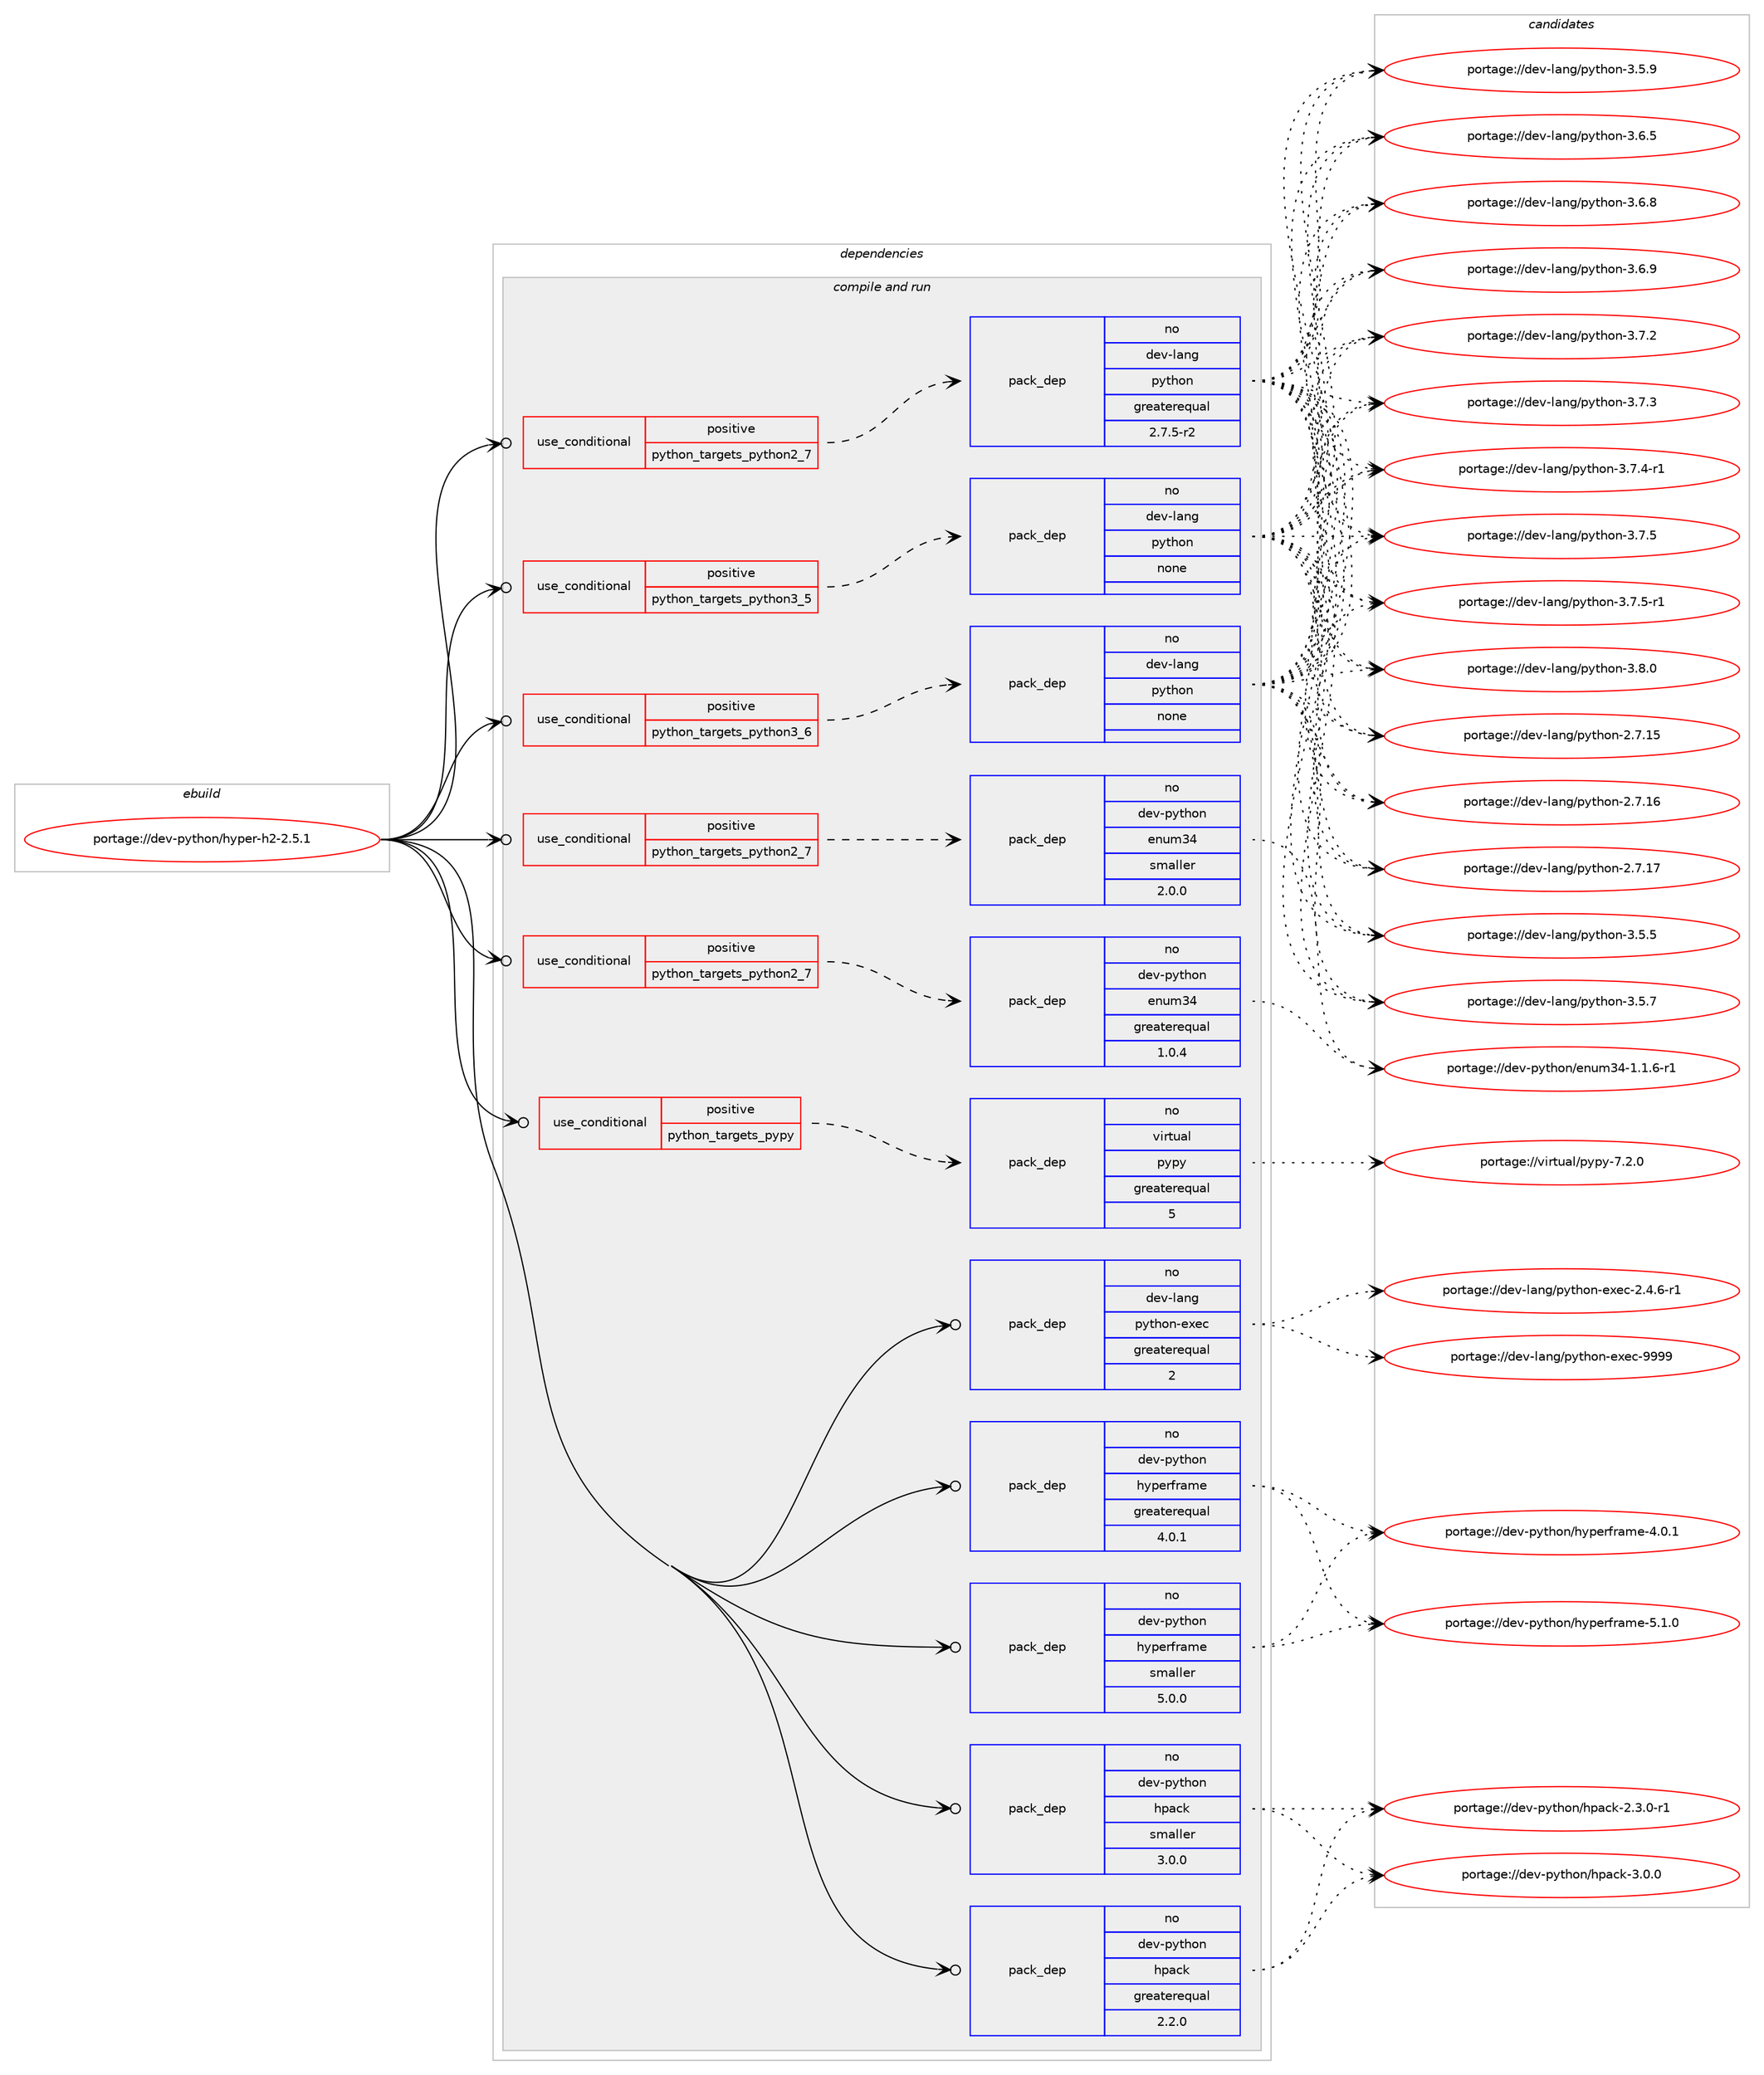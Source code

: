 digraph prolog {

# *************
# Graph options
# *************

newrank=true;
concentrate=true;
compound=true;
graph [rankdir=LR,fontname=Helvetica,fontsize=10,ranksep=1.5];#, ranksep=2.5, nodesep=0.2];
edge  [arrowhead=vee];
node  [fontname=Helvetica,fontsize=10];

# **********
# The ebuild
# **********

subgraph cluster_leftcol {
color=gray;
rank=same;
label=<<i>ebuild</i>>;
id [label="portage://dev-python/hyper-h2-2.5.1", color=red, width=4, href="../dev-python/hyper-h2-2.5.1.svg"];
}

# ****************
# The dependencies
# ****************

subgraph cluster_midcol {
color=gray;
label=<<i>dependencies</i>>;
subgraph cluster_compile {
fillcolor="#eeeeee";
style=filled;
label=<<i>compile</i>>;
}
subgraph cluster_compileandrun {
fillcolor="#eeeeee";
style=filled;
label=<<i>compile and run</i>>;
subgraph cond29876 {
dependency143659 [label=<<TABLE BORDER="0" CELLBORDER="1" CELLSPACING="0" CELLPADDING="4"><TR><TD ROWSPAN="3" CELLPADDING="10">use_conditional</TD></TR><TR><TD>positive</TD></TR><TR><TD>python_targets_pypy</TD></TR></TABLE>>, shape=none, color=red];
subgraph pack110461 {
dependency143660 [label=<<TABLE BORDER="0" CELLBORDER="1" CELLSPACING="0" CELLPADDING="4" WIDTH="220"><TR><TD ROWSPAN="6" CELLPADDING="30">pack_dep</TD></TR><TR><TD WIDTH="110">no</TD></TR><TR><TD>virtual</TD></TR><TR><TD>pypy</TD></TR><TR><TD>greaterequal</TD></TR><TR><TD>5</TD></TR></TABLE>>, shape=none, color=blue];
}
dependency143659:e -> dependency143660:w [weight=20,style="dashed",arrowhead="vee"];
}
id:e -> dependency143659:w [weight=20,style="solid",arrowhead="odotvee"];
subgraph cond29877 {
dependency143661 [label=<<TABLE BORDER="0" CELLBORDER="1" CELLSPACING="0" CELLPADDING="4"><TR><TD ROWSPAN="3" CELLPADDING="10">use_conditional</TD></TR><TR><TD>positive</TD></TR><TR><TD>python_targets_python2_7</TD></TR></TABLE>>, shape=none, color=red];
subgraph pack110462 {
dependency143662 [label=<<TABLE BORDER="0" CELLBORDER="1" CELLSPACING="0" CELLPADDING="4" WIDTH="220"><TR><TD ROWSPAN="6" CELLPADDING="30">pack_dep</TD></TR><TR><TD WIDTH="110">no</TD></TR><TR><TD>dev-lang</TD></TR><TR><TD>python</TD></TR><TR><TD>greaterequal</TD></TR><TR><TD>2.7.5-r2</TD></TR></TABLE>>, shape=none, color=blue];
}
dependency143661:e -> dependency143662:w [weight=20,style="dashed",arrowhead="vee"];
}
id:e -> dependency143661:w [weight=20,style="solid",arrowhead="odotvee"];
subgraph cond29878 {
dependency143663 [label=<<TABLE BORDER="0" CELLBORDER="1" CELLSPACING="0" CELLPADDING="4"><TR><TD ROWSPAN="3" CELLPADDING="10">use_conditional</TD></TR><TR><TD>positive</TD></TR><TR><TD>python_targets_python2_7</TD></TR></TABLE>>, shape=none, color=red];
subgraph pack110463 {
dependency143664 [label=<<TABLE BORDER="0" CELLBORDER="1" CELLSPACING="0" CELLPADDING="4" WIDTH="220"><TR><TD ROWSPAN="6" CELLPADDING="30">pack_dep</TD></TR><TR><TD WIDTH="110">no</TD></TR><TR><TD>dev-python</TD></TR><TR><TD>enum34</TD></TR><TR><TD>greaterequal</TD></TR><TR><TD>1.0.4</TD></TR></TABLE>>, shape=none, color=blue];
}
dependency143663:e -> dependency143664:w [weight=20,style="dashed",arrowhead="vee"];
}
id:e -> dependency143663:w [weight=20,style="solid",arrowhead="odotvee"];
subgraph cond29879 {
dependency143665 [label=<<TABLE BORDER="0" CELLBORDER="1" CELLSPACING="0" CELLPADDING="4"><TR><TD ROWSPAN="3" CELLPADDING="10">use_conditional</TD></TR><TR><TD>positive</TD></TR><TR><TD>python_targets_python2_7</TD></TR></TABLE>>, shape=none, color=red];
subgraph pack110464 {
dependency143666 [label=<<TABLE BORDER="0" CELLBORDER="1" CELLSPACING="0" CELLPADDING="4" WIDTH="220"><TR><TD ROWSPAN="6" CELLPADDING="30">pack_dep</TD></TR><TR><TD WIDTH="110">no</TD></TR><TR><TD>dev-python</TD></TR><TR><TD>enum34</TD></TR><TR><TD>smaller</TD></TR><TR><TD>2.0.0</TD></TR></TABLE>>, shape=none, color=blue];
}
dependency143665:e -> dependency143666:w [weight=20,style="dashed",arrowhead="vee"];
}
id:e -> dependency143665:w [weight=20,style="solid",arrowhead="odotvee"];
subgraph cond29880 {
dependency143667 [label=<<TABLE BORDER="0" CELLBORDER="1" CELLSPACING="0" CELLPADDING="4"><TR><TD ROWSPAN="3" CELLPADDING="10">use_conditional</TD></TR><TR><TD>positive</TD></TR><TR><TD>python_targets_python3_5</TD></TR></TABLE>>, shape=none, color=red];
subgraph pack110465 {
dependency143668 [label=<<TABLE BORDER="0" CELLBORDER="1" CELLSPACING="0" CELLPADDING="4" WIDTH="220"><TR><TD ROWSPAN="6" CELLPADDING="30">pack_dep</TD></TR><TR><TD WIDTH="110">no</TD></TR><TR><TD>dev-lang</TD></TR><TR><TD>python</TD></TR><TR><TD>none</TD></TR><TR><TD></TD></TR></TABLE>>, shape=none, color=blue];
}
dependency143667:e -> dependency143668:w [weight=20,style="dashed",arrowhead="vee"];
}
id:e -> dependency143667:w [weight=20,style="solid",arrowhead="odotvee"];
subgraph cond29881 {
dependency143669 [label=<<TABLE BORDER="0" CELLBORDER="1" CELLSPACING="0" CELLPADDING="4"><TR><TD ROWSPAN="3" CELLPADDING="10">use_conditional</TD></TR><TR><TD>positive</TD></TR><TR><TD>python_targets_python3_6</TD></TR></TABLE>>, shape=none, color=red];
subgraph pack110466 {
dependency143670 [label=<<TABLE BORDER="0" CELLBORDER="1" CELLSPACING="0" CELLPADDING="4" WIDTH="220"><TR><TD ROWSPAN="6" CELLPADDING="30">pack_dep</TD></TR><TR><TD WIDTH="110">no</TD></TR><TR><TD>dev-lang</TD></TR><TR><TD>python</TD></TR><TR><TD>none</TD></TR><TR><TD></TD></TR></TABLE>>, shape=none, color=blue];
}
dependency143669:e -> dependency143670:w [weight=20,style="dashed",arrowhead="vee"];
}
id:e -> dependency143669:w [weight=20,style="solid",arrowhead="odotvee"];
subgraph pack110467 {
dependency143671 [label=<<TABLE BORDER="0" CELLBORDER="1" CELLSPACING="0" CELLPADDING="4" WIDTH="220"><TR><TD ROWSPAN="6" CELLPADDING="30">pack_dep</TD></TR><TR><TD WIDTH="110">no</TD></TR><TR><TD>dev-lang</TD></TR><TR><TD>python-exec</TD></TR><TR><TD>greaterequal</TD></TR><TR><TD>2</TD></TR></TABLE>>, shape=none, color=blue];
}
id:e -> dependency143671:w [weight=20,style="solid",arrowhead="odotvee"];
subgraph pack110468 {
dependency143672 [label=<<TABLE BORDER="0" CELLBORDER="1" CELLSPACING="0" CELLPADDING="4" WIDTH="220"><TR><TD ROWSPAN="6" CELLPADDING="30">pack_dep</TD></TR><TR><TD WIDTH="110">no</TD></TR><TR><TD>dev-python</TD></TR><TR><TD>hpack</TD></TR><TR><TD>greaterequal</TD></TR><TR><TD>2.2.0</TD></TR></TABLE>>, shape=none, color=blue];
}
id:e -> dependency143672:w [weight=20,style="solid",arrowhead="odotvee"];
subgraph pack110469 {
dependency143673 [label=<<TABLE BORDER="0" CELLBORDER="1" CELLSPACING="0" CELLPADDING="4" WIDTH="220"><TR><TD ROWSPAN="6" CELLPADDING="30">pack_dep</TD></TR><TR><TD WIDTH="110">no</TD></TR><TR><TD>dev-python</TD></TR><TR><TD>hpack</TD></TR><TR><TD>smaller</TD></TR><TR><TD>3.0.0</TD></TR></TABLE>>, shape=none, color=blue];
}
id:e -> dependency143673:w [weight=20,style="solid",arrowhead="odotvee"];
subgraph pack110470 {
dependency143674 [label=<<TABLE BORDER="0" CELLBORDER="1" CELLSPACING="0" CELLPADDING="4" WIDTH="220"><TR><TD ROWSPAN="6" CELLPADDING="30">pack_dep</TD></TR><TR><TD WIDTH="110">no</TD></TR><TR><TD>dev-python</TD></TR><TR><TD>hyperframe</TD></TR><TR><TD>greaterequal</TD></TR><TR><TD>4.0.1</TD></TR></TABLE>>, shape=none, color=blue];
}
id:e -> dependency143674:w [weight=20,style="solid",arrowhead="odotvee"];
subgraph pack110471 {
dependency143675 [label=<<TABLE BORDER="0" CELLBORDER="1" CELLSPACING="0" CELLPADDING="4" WIDTH="220"><TR><TD ROWSPAN="6" CELLPADDING="30">pack_dep</TD></TR><TR><TD WIDTH="110">no</TD></TR><TR><TD>dev-python</TD></TR><TR><TD>hyperframe</TD></TR><TR><TD>smaller</TD></TR><TR><TD>5.0.0</TD></TR></TABLE>>, shape=none, color=blue];
}
id:e -> dependency143675:w [weight=20,style="solid",arrowhead="odotvee"];
}
subgraph cluster_run {
fillcolor="#eeeeee";
style=filled;
label=<<i>run</i>>;
}
}

# **************
# The candidates
# **************

subgraph cluster_choices {
rank=same;
color=gray;
label=<<i>candidates</i>>;

subgraph choice110461 {
color=black;
nodesep=1;
choiceportage1181051141161179710847112121112121455546504648 [label="portage://virtual/pypy-7.2.0", color=red, width=4,href="../virtual/pypy-7.2.0.svg"];
dependency143660:e -> choiceportage1181051141161179710847112121112121455546504648:w [style=dotted,weight="100"];
}
subgraph choice110462 {
color=black;
nodesep=1;
choiceportage10010111845108971101034711212111610411111045504655464953 [label="portage://dev-lang/python-2.7.15", color=red, width=4,href="../dev-lang/python-2.7.15.svg"];
choiceportage10010111845108971101034711212111610411111045504655464954 [label="portage://dev-lang/python-2.7.16", color=red, width=4,href="../dev-lang/python-2.7.16.svg"];
choiceportage10010111845108971101034711212111610411111045504655464955 [label="portage://dev-lang/python-2.7.17", color=red, width=4,href="../dev-lang/python-2.7.17.svg"];
choiceportage100101118451089711010347112121116104111110455146534653 [label="portage://dev-lang/python-3.5.5", color=red, width=4,href="../dev-lang/python-3.5.5.svg"];
choiceportage100101118451089711010347112121116104111110455146534655 [label="portage://dev-lang/python-3.5.7", color=red, width=4,href="../dev-lang/python-3.5.7.svg"];
choiceportage100101118451089711010347112121116104111110455146534657 [label="portage://dev-lang/python-3.5.9", color=red, width=4,href="../dev-lang/python-3.5.9.svg"];
choiceportage100101118451089711010347112121116104111110455146544653 [label="portage://dev-lang/python-3.6.5", color=red, width=4,href="../dev-lang/python-3.6.5.svg"];
choiceportage100101118451089711010347112121116104111110455146544656 [label="portage://dev-lang/python-3.6.8", color=red, width=4,href="../dev-lang/python-3.6.8.svg"];
choiceportage100101118451089711010347112121116104111110455146544657 [label="portage://dev-lang/python-3.6.9", color=red, width=4,href="../dev-lang/python-3.6.9.svg"];
choiceportage100101118451089711010347112121116104111110455146554650 [label="portage://dev-lang/python-3.7.2", color=red, width=4,href="../dev-lang/python-3.7.2.svg"];
choiceportage100101118451089711010347112121116104111110455146554651 [label="portage://dev-lang/python-3.7.3", color=red, width=4,href="../dev-lang/python-3.7.3.svg"];
choiceportage1001011184510897110103471121211161041111104551465546524511449 [label="portage://dev-lang/python-3.7.4-r1", color=red, width=4,href="../dev-lang/python-3.7.4-r1.svg"];
choiceportage100101118451089711010347112121116104111110455146554653 [label="portage://dev-lang/python-3.7.5", color=red, width=4,href="../dev-lang/python-3.7.5.svg"];
choiceportage1001011184510897110103471121211161041111104551465546534511449 [label="portage://dev-lang/python-3.7.5-r1", color=red, width=4,href="../dev-lang/python-3.7.5-r1.svg"];
choiceportage100101118451089711010347112121116104111110455146564648 [label="portage://dev-lang/python-3.8.0", color=red, width=4,href="../dev-lang/python-3.8.0.svg"];
dependency143662:e -> choiceportage10010111845108971101034711212111610411111045504655464953:w [style=dotted,weight="100"];
dependency143662:e -> choiceportage10010111845108971101034711212111610411111045504655464954:w [style=dotted,weight="100"];
dependency143662:e -> choiceportage10010111845108971101034711212111610411111045504655464955:w [style=dotted,weight="100"];
dependency143662:e -> choiceportage100101118451089711010347112121116104111110455146534653:w [style=dotted,weight="100"];
dependency143662:e -> choiceportage100101118451089711010347112121116104111110455146534655:w [style=dotted,weight="100"];
dependency143662:e -> choiceportage100101118451089711010347112121116104111110455146534657:w [style=dotted,weight="100"];
dependency143662:e -> choiceportage100101118451089711010347112121116104111110455146544653:w [style=dotted,weight="100"];
dependency143662:e -> choiceportage100101118451089711010347112121116104111110455146544656:w [style=dotted,weight="100"];
dependency143662:e -> choiceportage100101118451089711010347112121116104111110455146544657:w [style=dotted,weight="100"];
dependency143662:e -> choiceportage100101118451089711010347112121116104111110455146554650:w [style=dotted,weight="100"];
dependency143662:e -> choiceportage100101118451089711010347112121116104111110455146554651:w [style=dotted,weight="100"];
dependency143662:e -> choiceportage1001011184510897110103471121211161041111104551465546524511449:w [style=dotted,weight="100"];
dependency143662:e -> choiceportage100101118451089711010347112121116104111110455146554653:w [style=dotted,weight="100"];
dependency143662:e -> choiceportage1001011184510897110103471121211161041111104551465546534511449:w [style=dotted,weight="100"];
dependency143662:e -> choiceportage100101118451089711010347112121116104111110455146564648:w [style=dotted,weight="100"];
}
subgraph choice110463 {
color=black;
nodesep=1;
choiceportage100101118451121211161041111104710111011710951524549464946544511449 [label="portage://dev-python/enum34-1.1.6-r1", color=red, width=4,href="../dev-python/enum34-1.1.6-r1.svg"];
dependency143664:e -> choiceportage100101118451121211161041111104710111011710951524549464946544511449:w [style=dotted,weight="100"];
}
subgraph choice110464 {
color=black;
nodesep=1;
choiceportage100101118451121211161041111104710111011710951524549464946544511449 [label="portage://dev-python/enum34-1.1.6-r1", color=red, width=4,href="../dev-python/enum34-1.1.6-r1.svg"];
dependency143666:e -> choiceportage100101118451121211161041111104710111011710951524549464946544511449:w [style=dotted,weight="100"];
}
subgraph choice110465 {
color=black;
nodesep=1;
choiceportage10010111845108971101034711212111610411111045504655464953 [label="portage://dev-lang/python-2.7.15", color=red, width=4,href="../dev-lang/python-2.7.15.svg"];
choiceportage10010111845108971101034711212111610411111045504655464954 [label="portage://dev-lang/python-2.7.16", color=red, width=4,href="../dev-lang/python-2.7.16.svg"];
choiceportage10010111845108971101034711212111610411111045504655464955 [label="portage://dev-lang/python-2.7.17", color=red, width=4,href="../dev-lang/python-2.7.17.svg"];
choiceportage100101118451089711010347112121116104111110455146534653 [label="portage://dev-lang/python-3.5.5", color=red, width=4,href="../dev-lang/python-3.5.5.svg"];
choiceportage100101118451089711010347112121116104111110455146534655 [label="portage://dev-lang/python-3.5.7", color=red, width=4,href="../dev-lang/python-3.5.7.svg"];
choiceportage100101118451089711010347112121116104111110455146534657 [label="portage://dev-lang/python-3.5.9", color=red, width=4,href="../dev-lang/python-3.5.9.svg"];
choiceportage100101118451089711010347112121116104111110455146544653 [label="portage://dev-lang/python-3.6.5", color=red, width=4,href="../dev-lang/python-3.6.5.svg"];
choiceportage100101118451089711010347112121116104111110455146544656 [label="portage://dev-lang/python-3.6.8", color=red, width=4,href="../dev-lang/python-3.6.8.svg"];
choiceportage100101118451089711010347112121116104111110455146544657 [label="portage://dev-lang/python-3.6.9", color=red, width=4,href="../dev-lang/python-3.6.9.svg"];
choiceportage100101118451089711010347112121116104111110455146554650 [label="portage://dev-lang/python-3.7.2", color=red, width=4,href="../dev-lang/python-3.7.2.svg"];
choiceportage100101118451089711010347112121116104111110455146554651 [label="portage://dev-lang/python-3.7.3", color=red, width=4,href="../dev-lang/python-3.7.3.svg"];
choiceportage1001011184510897110103471121211161041111104551465546524511449 [label="portage://dev-lang/python-3.7.4-r1", color=red, width=4,href="../dev-lang/python-3.7.4-r1.svg"];
choiceportage100101118451089711010347112121116104111110455146554653 [label="portage://dev-lang/python-3.7.5", color=red, width=4,href="../dev-lang/python-3.7.5.svg"];
choiceportage1001011184510897110103471121211161041111104551465546534511449 [label="portage://dev-lang/python-3.7.5-r1", color=red, width=4,href="../dev-lang/python-3.7.5-r1.svg"];
choiceportage100101118451089711010347112121116104111110455146564648 [label="portage://dev-lang/python-3.8.0", color=red, width=4,href="../dev-lang/python-3.8.0.svg"];
dependency143668:e -> choiceportage10010111845108971101034711212111610411111045504655464953:w [style=dotted,weight="100"];
dependency143668:e -> choiceportage10010111845108971101034711212111610411111045504655464954:w [style=dotted,weight="100"];
dependency143668:e -> choiceportage10010111845108971101034711212111610411111045504655464955:w [style=dotted,weight="100"];
dependency143668:e -> choiceportage100101118451089711010347112121116104111110455146534653:w [style=dotted,weight="100"];
dependency143668:e -> choiceportage100101118451089711010347112121116104111110455146534655:w [style=dotted,weight="100"];
dependency143668:e -> choiceportage100101118451089711010347112121116104111110455146534657:w [style=dotted,weight="100"];
dependency143668:e -> choiceportage100101118451089711010347112121116104111110455146544653:w [style=dotted,weight="100"];
dependency143668:e -> choiceportage100101118451089711010347112121116104111110455146544656:w [style=dotted,weight="100"];
dependency143668:e -> choiceportage100101118451089711010347112121116104111110455146544657:w [style=dotted,weight="100"];
dependency143668:e -> choiceportage100101118451089711010347112121116104111110455146554650:w [style=dotted,weight="100"];
dependency143668:e -> choiceportage100101118451089711010347112121116104111110455146554651:w [style=dotted,weight="100"];
dependency143668:e -> choiceportage1001011184510897110103471121211161041111104551465546524511449:w [style=dotted,weight="100"];
dependency143668:e -> choiceportage100101118451089711010347112121116104111110455146554653:w [style=dotted,weight="100"];
dependency143668:e -> choiceportage1001011184510897110103471121211161041111104551465546534511449:w [style=dotted,weight="100"];
dependency143668:e -> choiceportage100101118451089711010347112121116104111110455146564648:w [style=dotted,weight="100"];
}
subgraph choice110466 {
color=black;
nodesep=1;
choiceportage10010111845108971101034711212111610411111045504655464953 [label="portage://dev-lang/python-2.7.15", color=red, width=4,href="../dev-lang/python-2.7.15.svg"];
choiceportage10010111845108971101034711212111610411111045504655464954 [label="portage://dev-lang/python-2.7.16", color=red, width=4,href="../dev-lang/python-2.7.16.svg"];
choiceportage10010111845108971101034711212111610411111045504655464955 [label="portage://dev-lang/python-2.7.17", color=red, width=4,href="../dev-lang/python-2.7.17.svg"];
choiceportage100101118451089711010347112121116104111110455146534653 [label="portage://dev-lang/python-3.5.5", color=red, width=4,href="../dev-lang/python-3.5.5.svg"];
choiceportage100101118451089711010347112121116104111110455146534655 [label="portage://dev-lang/python-3.5.7", color=red, width=4,href="../dev-lang/python-3.5.7.svg"];
choiceportage100101118451089711010347112121116104111110455146534657 [label="portage://dev-lang/python-3.5.9", color=red, width=4,href="../dev-lang/python-3.5.9.svg"];
choiceportage100101118451089711010347112121116104111110455146544653 [label="portage://dev-lang/python-3.6.5", color=red, width=4,href="../dev-lang/python-3.6.5.svg"];
choiceportage100101118451089711010347112121116104111110455146544656 [label="portage://dev-lang/python-3.6.8", color=red, width=4,href="../dev-lang/python-3.6.8.svg"];
choiceportage100101118451089711010347112121116104111110455146544657 [label="portage://dev-lang/python-3.6.9", color=red, width=4,href="../dev-lang/python-3.6.9.svg"];
choiceportage100101118451089711010347112121116104111110455146554650 [label="portage://dev-lang/python-3.7.2", color=red, width=4,href="../dev-lang/python-3.7.2.svg"];
choiceportage100101118451089711010347112121116104111110455146554651 [label="portage://dev-lang/python-3.7.3", color=red, width=4,href="../dev-lang/python-3.7.3.svg"];
choiceportage1001011184510897110103471121211161041111104551465546524511449 [label="portage://dev-lang/python-3.7.4-r1", color=red, width=4,href="../dev-lang/python-3.7.4-r1.svg"];
choiceportage100101118451089711010347112121116104111110455146554653 [label="portage://dev-lang/python-3.7.5", color=red, width=4,href="../dev-lang/python-3.7.5.svg"];
choiceportage1001011184510897110103471121211161041111104551465546534511449 [label="portage://dev-lang/python-3.7.5-r1", color=red, width=4,href="../dev-lang/python-3.7.5-r1.svg"];
choiceportage100101118451089711010347112121116104111110455146564648 [label="portage://dev-lang/python-3.8.0", color=red, width=4,href="../dev-lang/python-3.8.0.svg"];
dependency143670:e -> choiceportage10010111845108971101034711212111610411111045504655464953:w [style=dotted,weight="100"];
dependency143670:e -> choiceportage10010111845108971101034711212111610411111045504655464954:w [style=dotted,weight="100"];
dependency143670:e -> choiceportage10010111845108971101034711212111610411111045504655464955:w [style=dotted,weight="100"];
dependency143670:e -> choiceportage100101118451089711010347112121116104111110455146534653:w [style=dotted,weight="100"];
dependency143670:e -> choiceportage100101118451089711010347112121116104111110455146534655:w [style=dotted,weight="100"];
dependency143670:e -> choiceportage100101118451089711010347112121116104111110455146534657:w [style=dotted,weight="100"];
dependency143670:e -> choiceportage100101118451089711010347112121116104111110455146544653:w [style=dotted,weight="100"];
dependency143670:e -> choiceportage100101118451089711010347112121116104111110455146544656:w [style=dotted,weight="100"];
dependency143670:e -> choiceportage100101118451089711010347112121116104111110455146544657:w [style=dotted,weight="100"];
dependency143670:e -> choiceportage100101118451089711010347112121116104111110455146554650:w [style=dotted,weight="100"];
dependency143670:e -> choiceportage100101118451089711010347112121116104111110455146554651:w [style=dotted,weight="100"];
dependency143670:e -> choiceportage1001011184510897110103471121211161041111104551465546524511449:w [style=dotted,weight="100"];
dependency143670:e -> choiceportage100101118451089711010347112121116104111110455146554653:w [style=dotted,weight="100"];
dependency143670:e -> choiceportage1001011184510897110103471121211161041111104551465546534511449:w [style=dotted,weight="100"];
dependency143670:e -> choiceportage100101118451089711010347112121116104111110455146564648:w [style=dotted,weight="100"];
}
subgraph choice110467 {
color=black;
nodesep=1;
choiceportage10010111845108971101034711212111610411111045101120101994550465246544511449 [label="portage://dev-lang/python-exec-2.4.6-r1", color=red, width=4,href="../dev-lang/python-exec-2.4.6-r1.svg"];
choiceportage10010111845108971101034711212111610411111045101120101994557575757 [label="portage://dev-lang/python-exec-9999", color=red, width=4,href="../dev-lang/python-exec-9999.svg"];
dependency143671:e -> choiceportage10010111845108971101034711212111610411111045101120101994550465246544511449:w [style=dotted,weight="100"];
dependency143671:e -> choiceportage10010111845108971101034711212111610411111045101120101994557575757:w [style=dotted,weight="100"];
}
subgraph choice110468 {
color=black;
nodesep=1;
choiceportage100101118451121211161041111104710411297991074550465146484511449 [label="portage://dev-python/hpack-2.3.0-r1", color=red, width=4,href="../dev-python/hpack-2.3.0-r1.svg"];
choiceportage10010111845112121116104111110471041129799107455146484648 [label="portage://dev-python/hpack-3.0.0", color=red, width=4,href="../dev-python/hpack-3.0.0.svg"];
dependency143672:e -> choiceportage100101118451121211161041111104710411297991074550465146484511449:w [style=dotted,weight="100"];
dependency143672:e -> choiceportage10010111845112121116104111110471041129799107455146484648:w [style=dotted,weight="100"];
}
subgraph choice110469 {
color=black;
nodesep=1;
choiceportage100101118451121211161041111104710411297991074550465146484511449 [label="portage://dev-python/hpack-2.3.0-r1", color=red, width=4,href="../dev-python/hpack-2.3.0-r1.svg"];
choiceportage10010111845112121116104111110471041129799107455146484648 [label="portage://dev-python/hpack-3.0.0", color=red, width=4,href="../dev-python/hpack-3.0.0.svg"];
dependency143673:e -> choiceportage100101118451121211161041111104710411297991074550465146484511449:w [style=dotted,weight="100"];
dependency143673:e -> choiceportage10010111845112121116104111110471041129799107455146484648:w [style=dotted,weight="100"];
}
subgraph choice110470 {
color=black;
nodesep=1;
choiceportage100101118451121211161041111104710412111210111410211497109101455246484649 [label="portage://dev-python/hyperframe-4.0.1", color=red, width=4,href="../dev-python/hyperframe-4.0.1.svg"];
choiceportage100101118451121211161041111104710412111210111410211497109101455346494648 [label="portage://dev-python/hyperframe-5.1.0", color=red, width=4,href="../dev-python/hyperframe-5.1.0.svg"];
dependency143674:e -> choiceportage100101118451121211161041111104710412111210111410211497109101455246484649:w [style=dotted,weight="100"];
dependency143674:e -> choiceportage100101118451121211161041111104710412111210111410211497109101455346494648:w [style=dotted,weight="100"];
}
subgraph choice110471 {
color=black;
nodesep=1;
choiceportage100101118451121211161041111104710412111210111410211497109101455246484649 [label="portage://dev-python/hyperframe-4.0.1", color=red, width=4,href="../dev-python/hyperframe-4.0.1.svg"];
choiceportage100101118451121211161041111104710412111210111410211497109101455346494648 [label="portage://dev-python/hyperframe-5.1.0", color=red, width=4,href="../dev-python/hyperframe-5.1.0.svg"];
dependency143675:e -> choiceportage100101118451121211161041111104710412111210111410211497109101455246484649:w [style=dotted,weight="100"];
dependency143675:e -> choiceportage100101118451121211161041111104710412111210111410211497109101455346494648:w [style=dotted,weight="100"];
}
}

}
